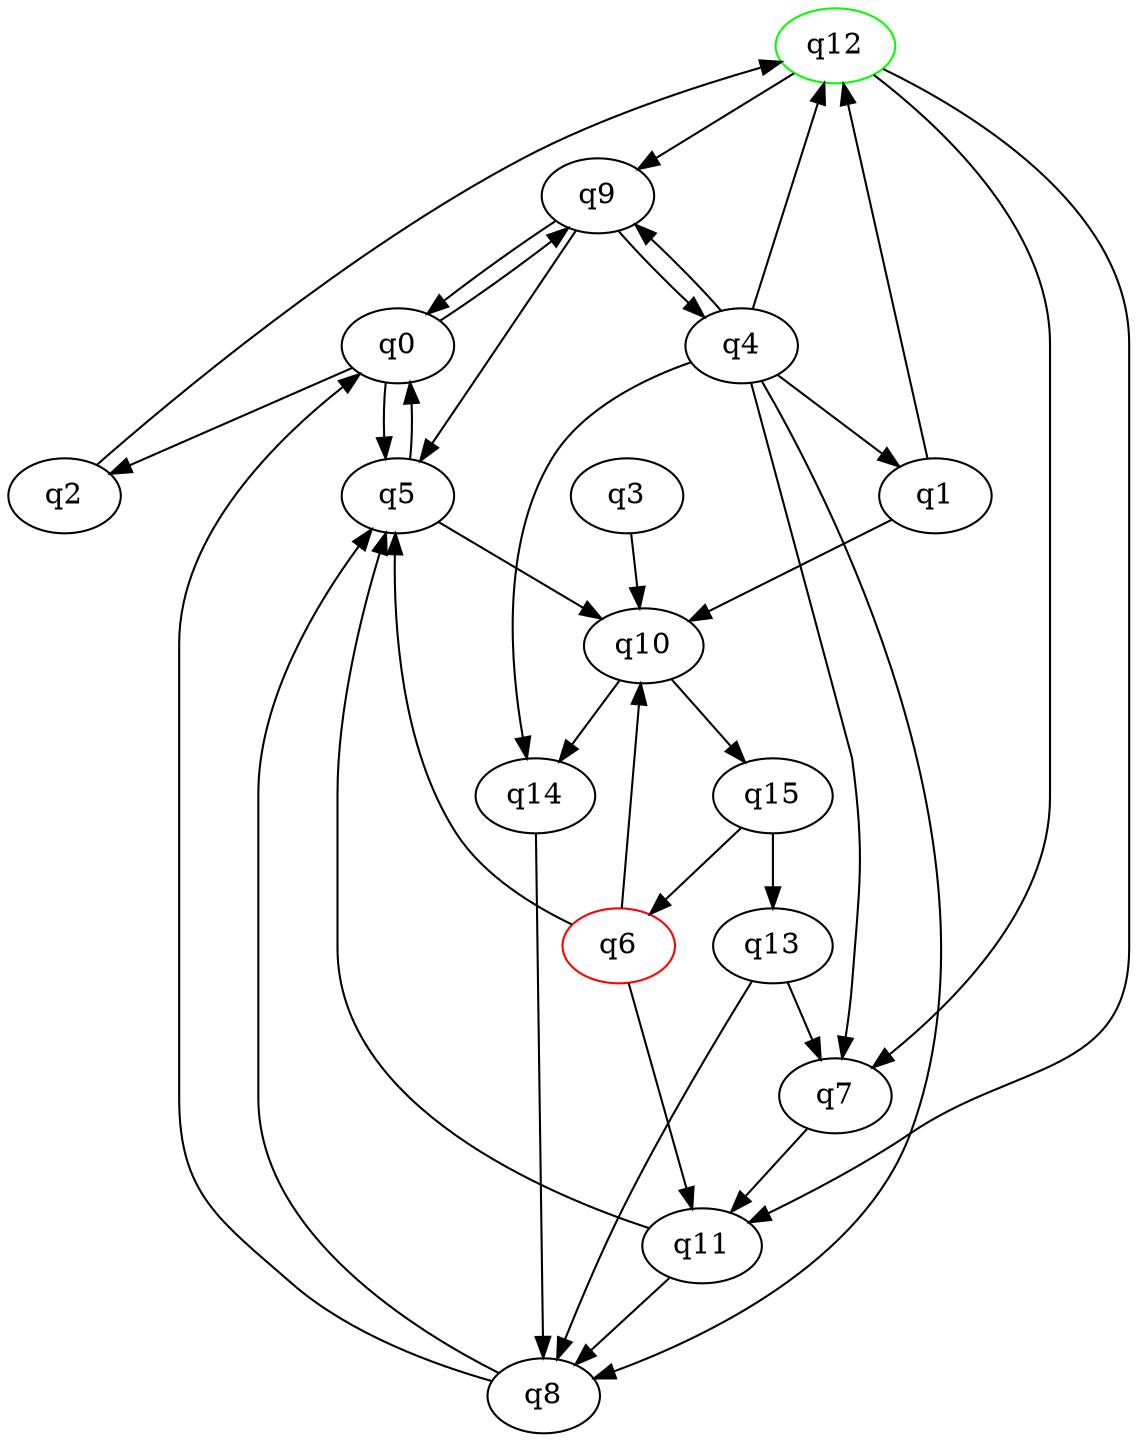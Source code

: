 digraph A{
q12 [initial=1,color=green];
q6 [final=1,color=red];
q0 -> q2;
q0 -> q5;
q0 -> q9;
q1 -> q10;
q1 -> q12;
q2 -> q12;
q3 -> q10;
q4 -> q1;
q4 -> q7;
q4 -> q8;
q4 -> q9;
q4 -> q12;
q4 -> q14;
q5 -> q0;
q5 -> q10;
q6 -> q5;
q6 -> q10;
q6 -> q11;
q7 -> q11;
q8 -> q0;
q8 -> q5;
q9 -> q0;
q9 -> q4;
q9 -> q5;
q10 -> q14;
q10 -> q15;
q11 -> q5;
q11 -> q8;
q12 -> q7;
q12 -> q9;
q12 -> q11;
q13 -> q7;
q13 -> q8;
q14 -> q8;
q15 -> q6;
q15 -> q13;
}